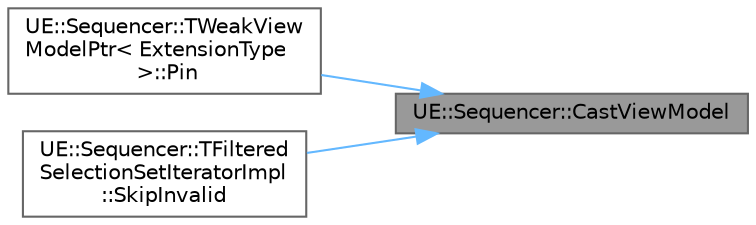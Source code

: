 digraph "UE::Sequencer::CastViewModel"
{
 // INTERACTIVE_SVG=YES
 // LATEX_PDF_SIZE
  bgcolor="transparent";
  edge [fontname=Helvetica,fontsize=10,labelfontname=Helvetica,labelfontsize=10];
  node [fontname=Helvetica,fontsize=10,shape=box,height=0.2,width=0.4];
  rankdir="RL";
  Node1 [id="Node000001",label="UE::Sequencer::CastViewModel",height=0.2,width=0.4,color="gray40", fillcolor="grey60", style="filled", fontcolor="black",tooltip=" "];
  Node1 -> Node2 [id="edge1_Node000001_Node000002",dir="back",color="steelblue1",style="solid",tooltip=" "];
  Node2 [id="Node000002",label="UE::Sequencer::TWeakView\lModelPtr\< ExtensionType\l \>::Pin",height=0.2,width=0.4,color="grey40", fillcolor="white", style="filled",URL="$d6/d4d/structUE_1_1Sequencer_1_1TWeakViewModelPtr.html#a17d82577f2b348c65d41dca016f01c88",tooltip=" "];
  Node1 -> Node3 [id="edge2_Node000001_Node000003",dir="back",color="steelblue1",style="solid",tooltip=" "];
  Node3 [id="Node000003",label="UE::Sequencer::TFiltered\lSelectionSetIteratorImpl\l::SkipInvalid",height=0.2,width=0.4,color="grey40", fillcolor="white", style="filled",URL="$d5/d61/structUE_1_1Sequencer_1_1TFilteredSelectionSetIteratorImpl.html#ae6b3dd2a5be6f6c2ed7342e92e88d908",tooltip=" "];
}
